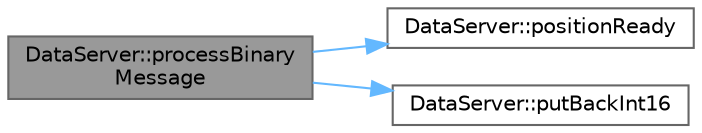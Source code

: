 digraph "DataServer::processBinaryMessage"
{
 // LATEX_PDF_SIZE
  bgcolor="transparent";
  edge [fontname=Helvetica,fontsize=10,labelfontname=Helvetica,labelfontsize=10];
  node [fontname=Helvetica,fontsize=10,shape=box,height=0.2,width=0.4];
  rankdir="LR";
  Node1 [id="Node000001",label="DataServer::processBinary\lMessage",height=0.2,width=0.4,color="gray40", fillcolor="grey60", style="filled", fontcolor="black",tooltip="Processes incoming binary messages."];
  Node1 -> Node2 [id="edge1_Node000001_Node000002",color="steelblue1",style="solid",tooltip=" "];
  Node2 [id="Node000002",label="DataServer::positionReady",height=0.2,width=0.4,color="grey40", fillcolor="white", style="filled",URL="$class_data_server.html#a1cdc7a1ab7799d2480de8d47b44529c4",tooltip="Signal emitted when a new position is ready."];
  Node1 -> Node3 [id="edge2_Node000001_Node000003",color="steelblue1",style="solid",tooltip=" "];
  Node3 [id="Node000003",label="DataServer::putBackInt16",height=0.2,width=0.4,color="grey40", fillcolor="white", style="filled",URL="$class_data_server.html#aec1a67b9b24bd0894c79e771233c72ac",tooltip="Converts two bytes back to an int16."];
}
